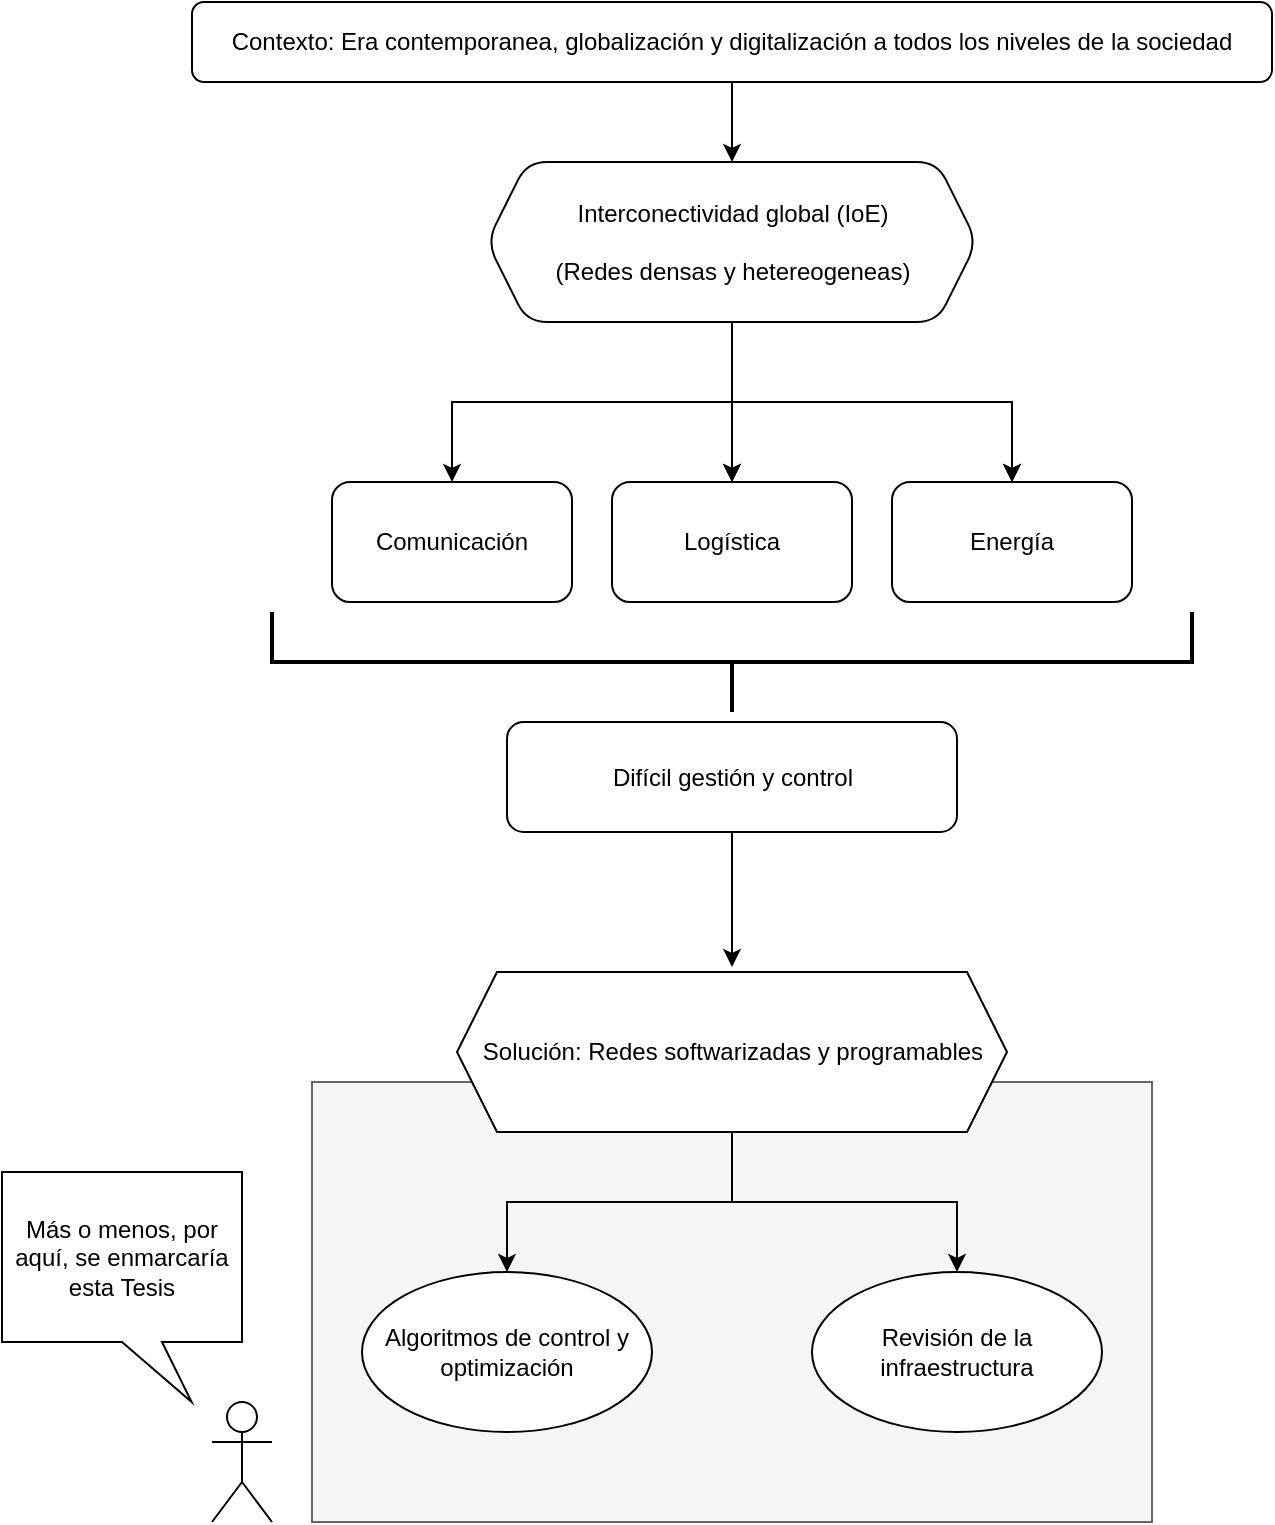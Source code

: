 <mxfile version="27.1.4">
  <diagram name="Página-1" id="nfqdpCrkUzHxg-remrFh">
    <mxGraphModel dx="1273" dy="819" grid="1" gridSize="5" guides="1" tooltips="1" connect="1" arrows="1" fold="1" page="1" pageScale="1" pageWidth="827" pageHeight="1169" math="0" shadow="0">
      <root>
        <mxCell id="0" />
        <mxCell id="1" parent="0" />
        <mxCell id="gKBEIbaFbegW2FiuubBc-31" value="" style="rounded=0;whiteSpace=wrap;html=1;fillColor=#f5f5f5;fontColor=#333333;strokeColor=#666666;" vertex="1" parent="1">
          <mxGeometry x="220" y="560" width="420" height="220" as="geometry" />
        </mxCell>
        <mxCell id="gKBEIbaFbegW2FiuubBc-5" value="" style="edgeStyle=orthogonalEdgeStyle;rounded=0;orthogonalLoop=1;jettySize=auto;html=1;" edge="1" parent="1" source="gKBEIbaFbegW2FiuubBc-1" target="gKBEIbaFbegW2FiuubBc-4">
          <mxGeometry relative="1" as="geometry" />
        </mxCell>
        <mxCell id="gKBEIbaFbegW2FiuubBc-1" value="Contexto: Era contemporanea, globalización y digitalización a todos los niveles de la sociedad" style="rounded=1;whiteSpace=wrap;html=1;" vertex="1" parent="1">
          <mxGeometry x="160" y="20" width="540" height="40" as="geometry" />
        </mxCell>
        <mxCell id="gKBEIbaFbegW2FiuubBc-7" value="" style="edgeStyle=orthogonalEdgeStyle;rounded=0;orthogonalLoop=1;jettySize=auto;html=1;" edge="1" parent="1" source="gKBEIbaFbegW2FiuubBc-4" target="gKBEIbaFbegW2FiuubBc-6">
          <mxGeometry relative="1" as="geometry" />
        </mxCell>
        <mxCell id="gKBEIbaFbegW2FiuubBc-9" value="" style="edgeStyle=orthogonalEdgeStyle;rounded=0;orthogonalLoop=1;jettySize=auto;html=1;" edge="1" parent="1" source="gKBEIbaFbegW2FiuubBc-4" target="gKBEIbaFbegW2FiuubBc-8">
          <mxGeometry relative="1" as="geometry" />
        </mxCell>
        <mxCell id="gKBEIbaFbegW2FiuubBc-10" value="" style="edgeStyle=orthogonalEdgeStyle;rounded=0;orthogonalLoop=1;jettySize=auto;html=1;" edge="1" parent="1" source="gKBEIbaFbegW2FiuubBc-4" target="gKBEIbaFbegW2FiuubBc-8">
          <mxGeometry relative="1" as="geometry" />
        </mxCell>
        <mxCell id="gKBEIbaFbegW2FiuubBc-12" value="" style="edgeStyle=orthogonalEdgeStyle;rounded=0;orthogonalLoop=1;jettySize=auto;html=1;" edge="1" parent="1" source="gKBEIbaFbegW2FiuubBc-4" target="gKBEIbaFbegW2FiuubBc-11">
          <mxGeometry relative="1" as="geometry" />
        </mxCell>
        <mxCell id="gKBEIbaFbegW2FiuubBc-13" value="" style="edgeStyle=orthogonalEdgeStyle;rounded=0;orthogonalLoop=1;jettySize=auto;html=1;" edge="1" parent="1" source="gKBEIbaFbegW2FiuubBc-4" target="gKBEIbaFbegW2FiuubBc-11">
          <mxGeometry relative="1" as="geometry" />
        </mxCell>
        <mxCell id="gKBEIbaFbegW2FiuubBc-4" value="Interconectividad global (IoE)&lt;div&gt;&lt;br&gt;&lt;/div&gt;&lt;div&gt;(Redes densas y hetereogeneas)&lt;/div&gt;" style="shape=hexagon;perimeter=hexagonPerimeter2;whiteSpace=wrap;html=1;fixedSize=1;rounded=1;" vertex="1" parent="1">
          <mxGeometry x="307.5" y="100" width="245" height="80" as="geometry" />
        </mxCell>
        <mxCell id="gKBEIbaFbegW2FiuubBc-6" value="Comunicación" style="whiteSpace=wrap;html=1;rounded=1;" vertex="1" parent="1">
          <mxGeometry x="230" y="260" width="120" height="60" as="geometry" />
        </mxCell>
        <mxCell id="gKBEIbaFbegW2FiuubBc-8" value="Energía" style="whiteSpace=wrap;html=1;rounded=1;" vertex="1" parent="1">
          <mxGeometry x="510" y="260" width="120" height="60" as="geometry" />
        </mxCell>
        <mxCell id="gKBEIbaFbegW2FiuubBc-11" value="Logística" style="whiteSpace=wrap;html=1;rounded=1;" vertex="1" parent="1">
          <mxGeometry x="370" y="260" width="120" height="60" as="geometry" />
        </mxCell>
        <mxCell id="gKBEIbaFbegW2FiuubBc-18" value="" style="shape=umlActor;verticalLabelPosition=bottom;verticalAlign=top;html=1;outlineConnect=0;" vertex="1" parent="1">
          <mxGeometry x="170" y="720" width="30" height="60" as="geometry" />
        </mxCell>
        <mxCell id="gKBEIbaFbegW2FiuubBc-19" value="Más o menos, por aquí, se enmarcaría esta Tesis" style="shape=callout;whiteSpace=wrap;html=1;perimeter=calloutPerimeter;position2=0.79;" vertex="1" parent="1">
          <mxGeometry x="65" y="605" width="120" height="115" as="geometry" />
        </mxCell>
        <mxCell id="gKBEIbaFbegW2FiuubBc-22" value="" style="strokeWidth=2;html=1;shape=mxgraph.flowchart.annotation_2;align=left;labelPosition=right;pointerEvents=1;rotation=-90;" vertex="1" parent="1">
          <mxGeometry x="405" y="120" width="50" height="460" as="geometry" />
        </mxCell>
        <mxCell id="gKBEIbaFbegW2FiuubBc-25" value="" style="edgeStyle=orthogonalEdgeStyle;rounded=0;orthogonalLoop=1;jettySize=auto;html=1;" edge="1" parent="1" source="gKBEIbaFbegW2FiuubBc-23">
          <mxGeometry relative="1" as="geometry">
            <mxPoint x="430" y="502.5" as="targetPoint" />
          </mxGeometry>
        </mxCell>
        <mxCell id="gKBEIbaFbegW2FiuubBc-23" value="Difícil gestión y control" style="rounded=1;whiteSpace=wrap;html=1;" vertex="1" parent="1">
          <mxGeometry x="317.5" y="380" width="225" height="55" as="geometry" />
        </mxCell>
        <mxCell id="gKBEIbaFbegW2FiuubBc-28" value="" style="edgeStyle=orthogonalEdgeStyle;rounded=0;orthogonalLoop=1;jettySize=auto;html=1;" edge="1" parent="1" source="gKBEIbaFbegW2FiuubBc-26" target="gKBEIbaFbegW2FiuubBc-27">
          <mxGeometry relative="1" as="geometry" />
        </mxCell>
        <mxCell id="gKBEIbaFbegW2FiuubBc-26" value="Solución:&amp;nbsp;&lt;span style=&quot;background-color: transparent; color: light-dark(rgb(0, 0, 0), rgb(255, 255, 255));&quot;&gt;Redes softwarizadas y programables&lt;/span&gt;" style="shape=hexagon;perimeter=hexagonPerimeter2;whiteSpace=wrap;html=1;fixedSize=1;" vertex="1" parent="1">
          <mxGeometry x="292.5" y="505" width="275" height="80" as="geometry" />
        </mxCell>
        <mxCell id="gKBEIbaFbegW2FiuubBc-27" value="Algoritmos de control y optimización" style="ellipse;whiteSpace=wrap;html=1;" vertex="1" parent="1">
          <mxGeometry x="245" y="655" width="145" height="80" as="geometry" />
        </mxCell>
        <mxCell id="gKBEIbaFbegW2FiuubBc-29" value="Revisión de la infraestructura" style="ellipse;whiteSpace=wrap;html=1;" vertex="1" parent="1">
          <mxGeometry x="470" y="655" width="145" height="80" as="geometry" />
        </mxCell>
        <mxCell id="gKBEIbaFbegW2FiuubBc-30" value="" style="edgeStyle=orthogonalEdgeStyle;rounded=0;orthogonalLoop=1;jettySize=auto;html=1;exitX=0.5;exitY=1;exitDx=0;exitDy=0;entryX=0.5;entryY=0;entryDx=0;entryDy=0;" edge="1" parent="1" source="gKBEIbaFbegW2FiuubBc-26" target="gKBEIbaFbegW2FiuubBc-29">
          <mxGeometry relative="1" as="geometry">
            <mxPoint x="547" y="620" as="sourcePoint" />
            <mxPoint x="395" y="690" as="targetPoint" />
          </mxGeometry>
        </mxCell>
      </root>
    </mxGraphModel>
  </diagram>
</mxfile>
